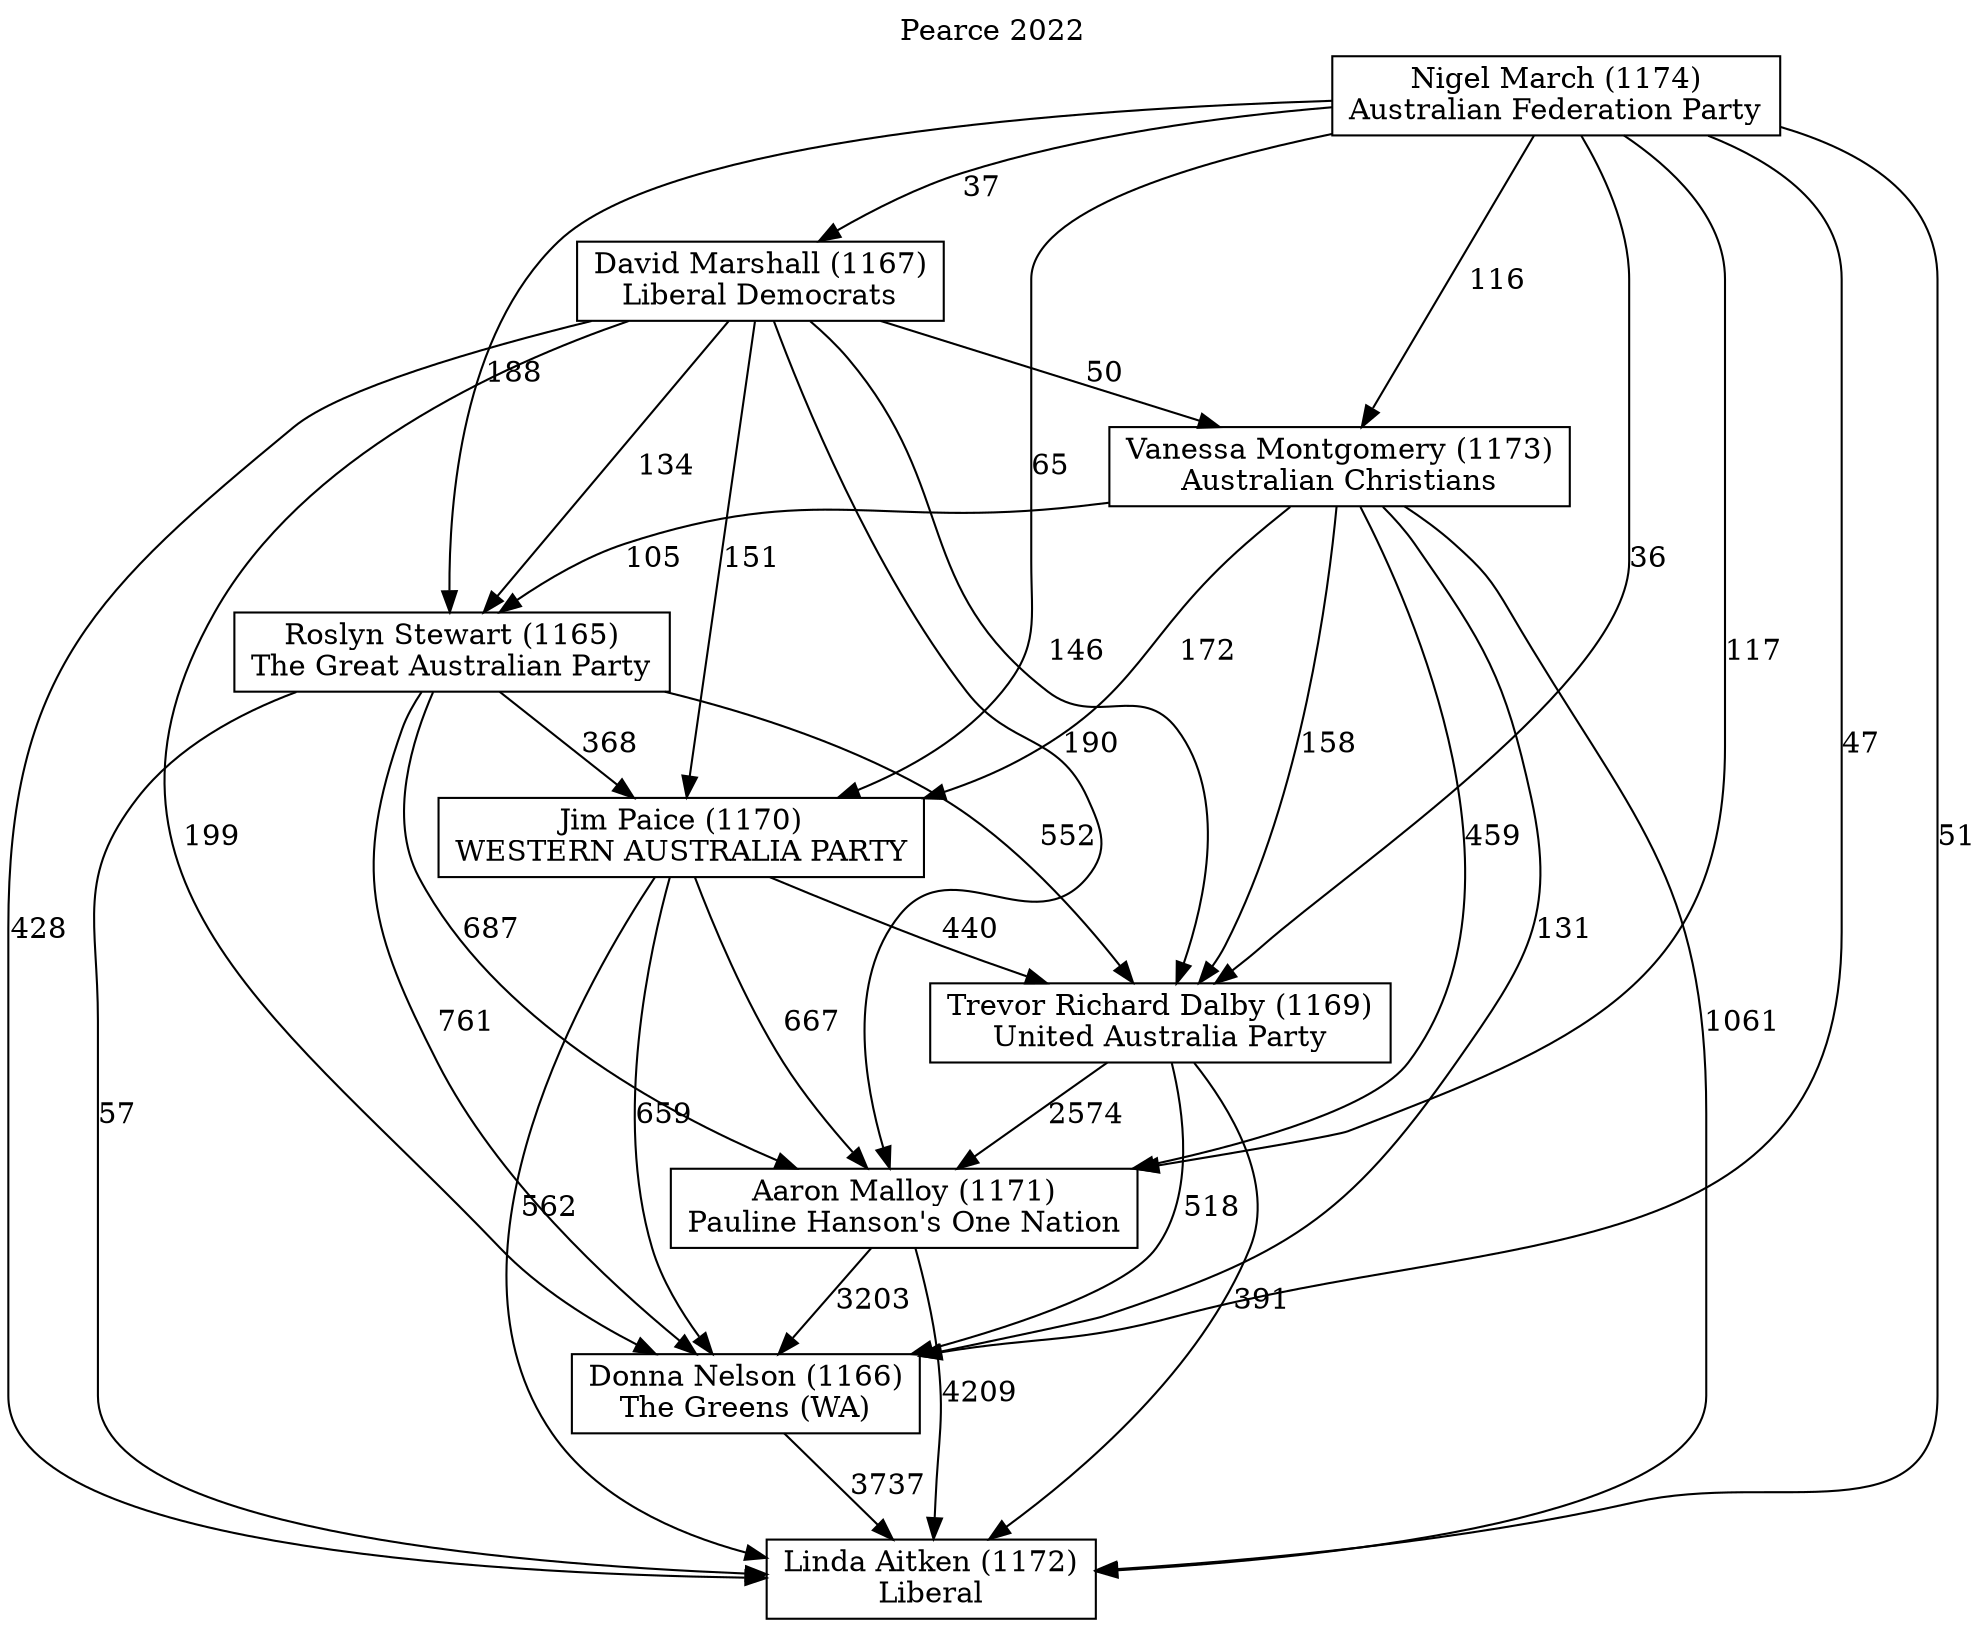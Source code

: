 // House preference flow
digraph "Linda Aitken (1172)_Pearce_2022" {
	graph [label="Pearce 2022" labelloc=t mclimit=10]
	node [shape=box]
	"Linda Aitken (1172)" [label="Linda Aitken (1172)
Liberal"]
	"Donna Nelson (1166)" [label="Donna Nelson (1166)
The Greens (WA)"]
	"Aaron Malloy (1171)" [label="Aaron Malloy (1171)
Pauline Hanson's One Nation"]
	"Trevor Richard Dalby (1169)" [label="Trevor Richard Dalby (1169)
United Australia Party"]
	"Jim Paice (1170)" [label="Jim Paice (1170)
WESTERN AUSTRALIA PARTY"]
	"Roslyn Stewart (1165)" [label="Roslyn Stewart (1165)
The Great Australian Party"]
	"Vanessa Montgomery (1173)" [label="Vanessa Montgomery (1173)
Australian Christians"]
	"David Marshall (1167)" [label="David Marshall (1167)
Liberal Democrats"]
	"Nigel March (1174)" [label="Nigel March (1174)
Australian Federation Party"]
	"Donna Nelson (1166)" -> "Linda Aitken (1172)" [label=3737]
	"Aaron Malloy (1171)" -> "Donna Nelson (1166)" [label=3203]
	"Trevor Richard Dalby (1169)" -> "Aaron Malloy (1171)" [label=2574]
	"Jim Paice (1170)" -> "Trevor Richard Dalby (1169)" [label=440]
	"Roslyn Stewart (1165)" -> "Jim Paice (1170)" [label=368]
	"Vanessa Montgomery (1173)" -> "Roslyn Stewart (1165)" [label=105]
	"David Marshall (1167)" -> "Vanessa Montgomery (1173)" [label=50]
	"Nigel March (1174)" -> "David Marshall (1167)" [label=37]
	"Aaron Malloy (1171)" -> "Linda Aitken (1172)" [label=4209]
	"Trevor Richard Dalby (1169)" -> "Linda Aitken (1172)" [label=391]
	"Jim Paice (1170)" -> "Linda Aitken (1172)" [label=562]
	"Roslyn Stewart (1165)" -> "Linda Aitken (1172)" [label=57]
	"Vanessa Montgomery (1173)" -> "Linda Aitken (1172)" [label=1061]
	"David Marshall (1167)" -> "Linda Aitken (1172)" [label=428]
	"Nigel March (1174)" -> "Linda Aitken (1172)" [label=51]
	"Nigel March (1174)" -> "Vanessa Montgomery (1173)" [label=116]
	"David Marshall (1167)" -> "Roslyn Stewart (1165)" [label=134]
	"Nigel March (1174)" -> "Roslyn Stewart (1165)" [label=188]
	"Vanessa Montgomery (1173)" -> "Jim Paice (1170)" [label=172]
	"David Marshall (1167)" -> "Jim Paice (1170)" [label=151]
	"Nigel March (1174)" -> "Jim Paice (1170)" [label=65]
	"Roslyn Stewart (1165)" -> "Trevor Richard Dalby (1169)" [label=552]
	"Vanessa Montgomery (1173)" -> "Trevor Richard Dalby (1169)" [label=158]
	"David Marshall (1167)" -> "Trevor Richard Dalby (1169)" [label=146]
	"Nigel March (1174)" -> "Trevor Richard Dalby (1169)" [label=36]
	"Jim Paice (1170)" -> "Aaron Malloy (1171)" [label=667]
	"Roslyn Stewart (1165)" -> "Aaron Malloy (1171)" [label=687]
	"Vanessa Montgomery (1173)" -> "Aaron Malloy (1171)" [label=459]
	"David Marshall (1167)" -> "Aaron Malloy (1171)" [label=190]
	"Nigel March (1174)" -> "Aaron Malloy (1171)" [label=117]
	"Trevor Richard Dalby (1169)" -> "Donna Nelson (1166)" [label=518]
	"Jim Paice (1170)" -> "Donna Nelson (1166)" [label=659]
	"Roslyn Stewart (1165)" -> "Donna Nelson (1166)" [label=761]
	"Vanessa Montgomery (1173)" -> "Donna Nelson (1166)" [label=131]
	"David Marshall (1167)" -> "Donna Nelson (1166)" [label=199]
	"Nigel March (1174)" -> "Donna Nelson (1166)" [label=47]
}
